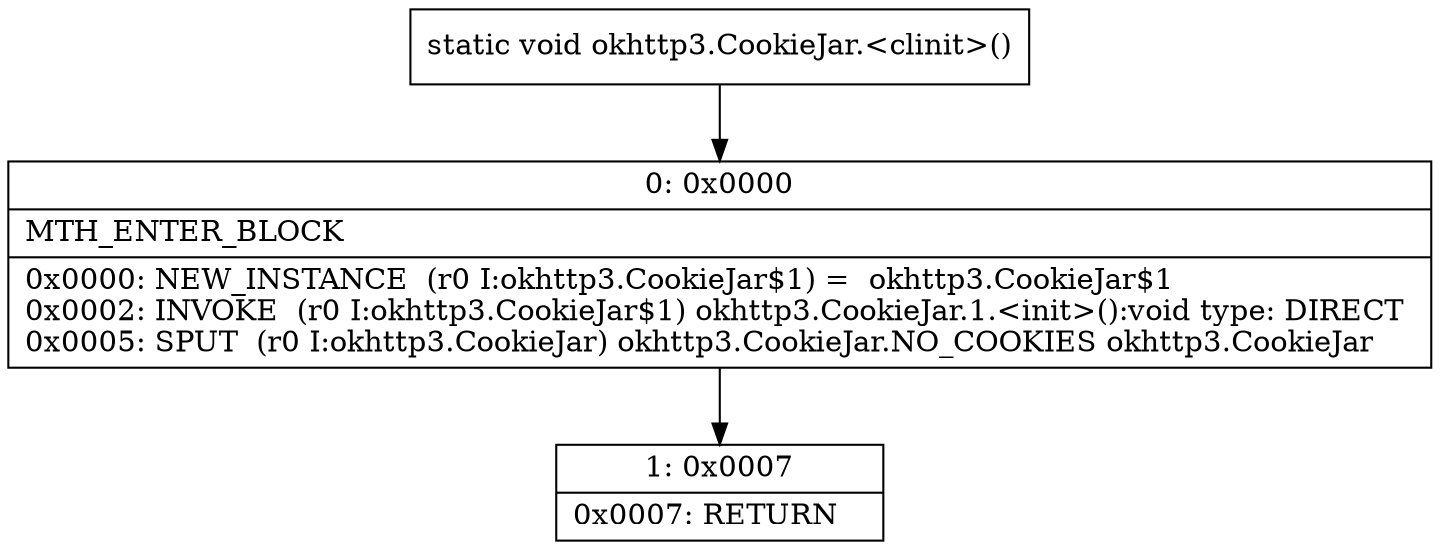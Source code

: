 digraph "CFG forokhttp3.CookieJar.\<clinit\>()V" {
Node_0 [shape=record,label="{0\:\ 0x0000|MTH_ENTER_BLOCK\l|0x0000: NEW_INSTANCE  (r0 I:okhttp3.CookieJar$1) =  okhttp3.CookieJar$1 \l0x0002: INVOKE  (r0 I:okhttp3.CookieJar$1) okhttp3.CookieJar.1.\<init\>():void type: DIRECT \l0x0005: SPUT  (r0 I:okhttp3.CookieJar) okhttp3.CookieJar.NO_COOKIES okhttp3.CookieJar \l}"];
Node_1 [shape=record,label="{1\:\ 0x0007|0x0007: RETURN   \l}"];
MethodNode[shape=record,label="{static void okhttp3.CookieJar.\<clinit\>() }"];
MethodNode -> Node_0;
Node_0 -> Node_1;
}


